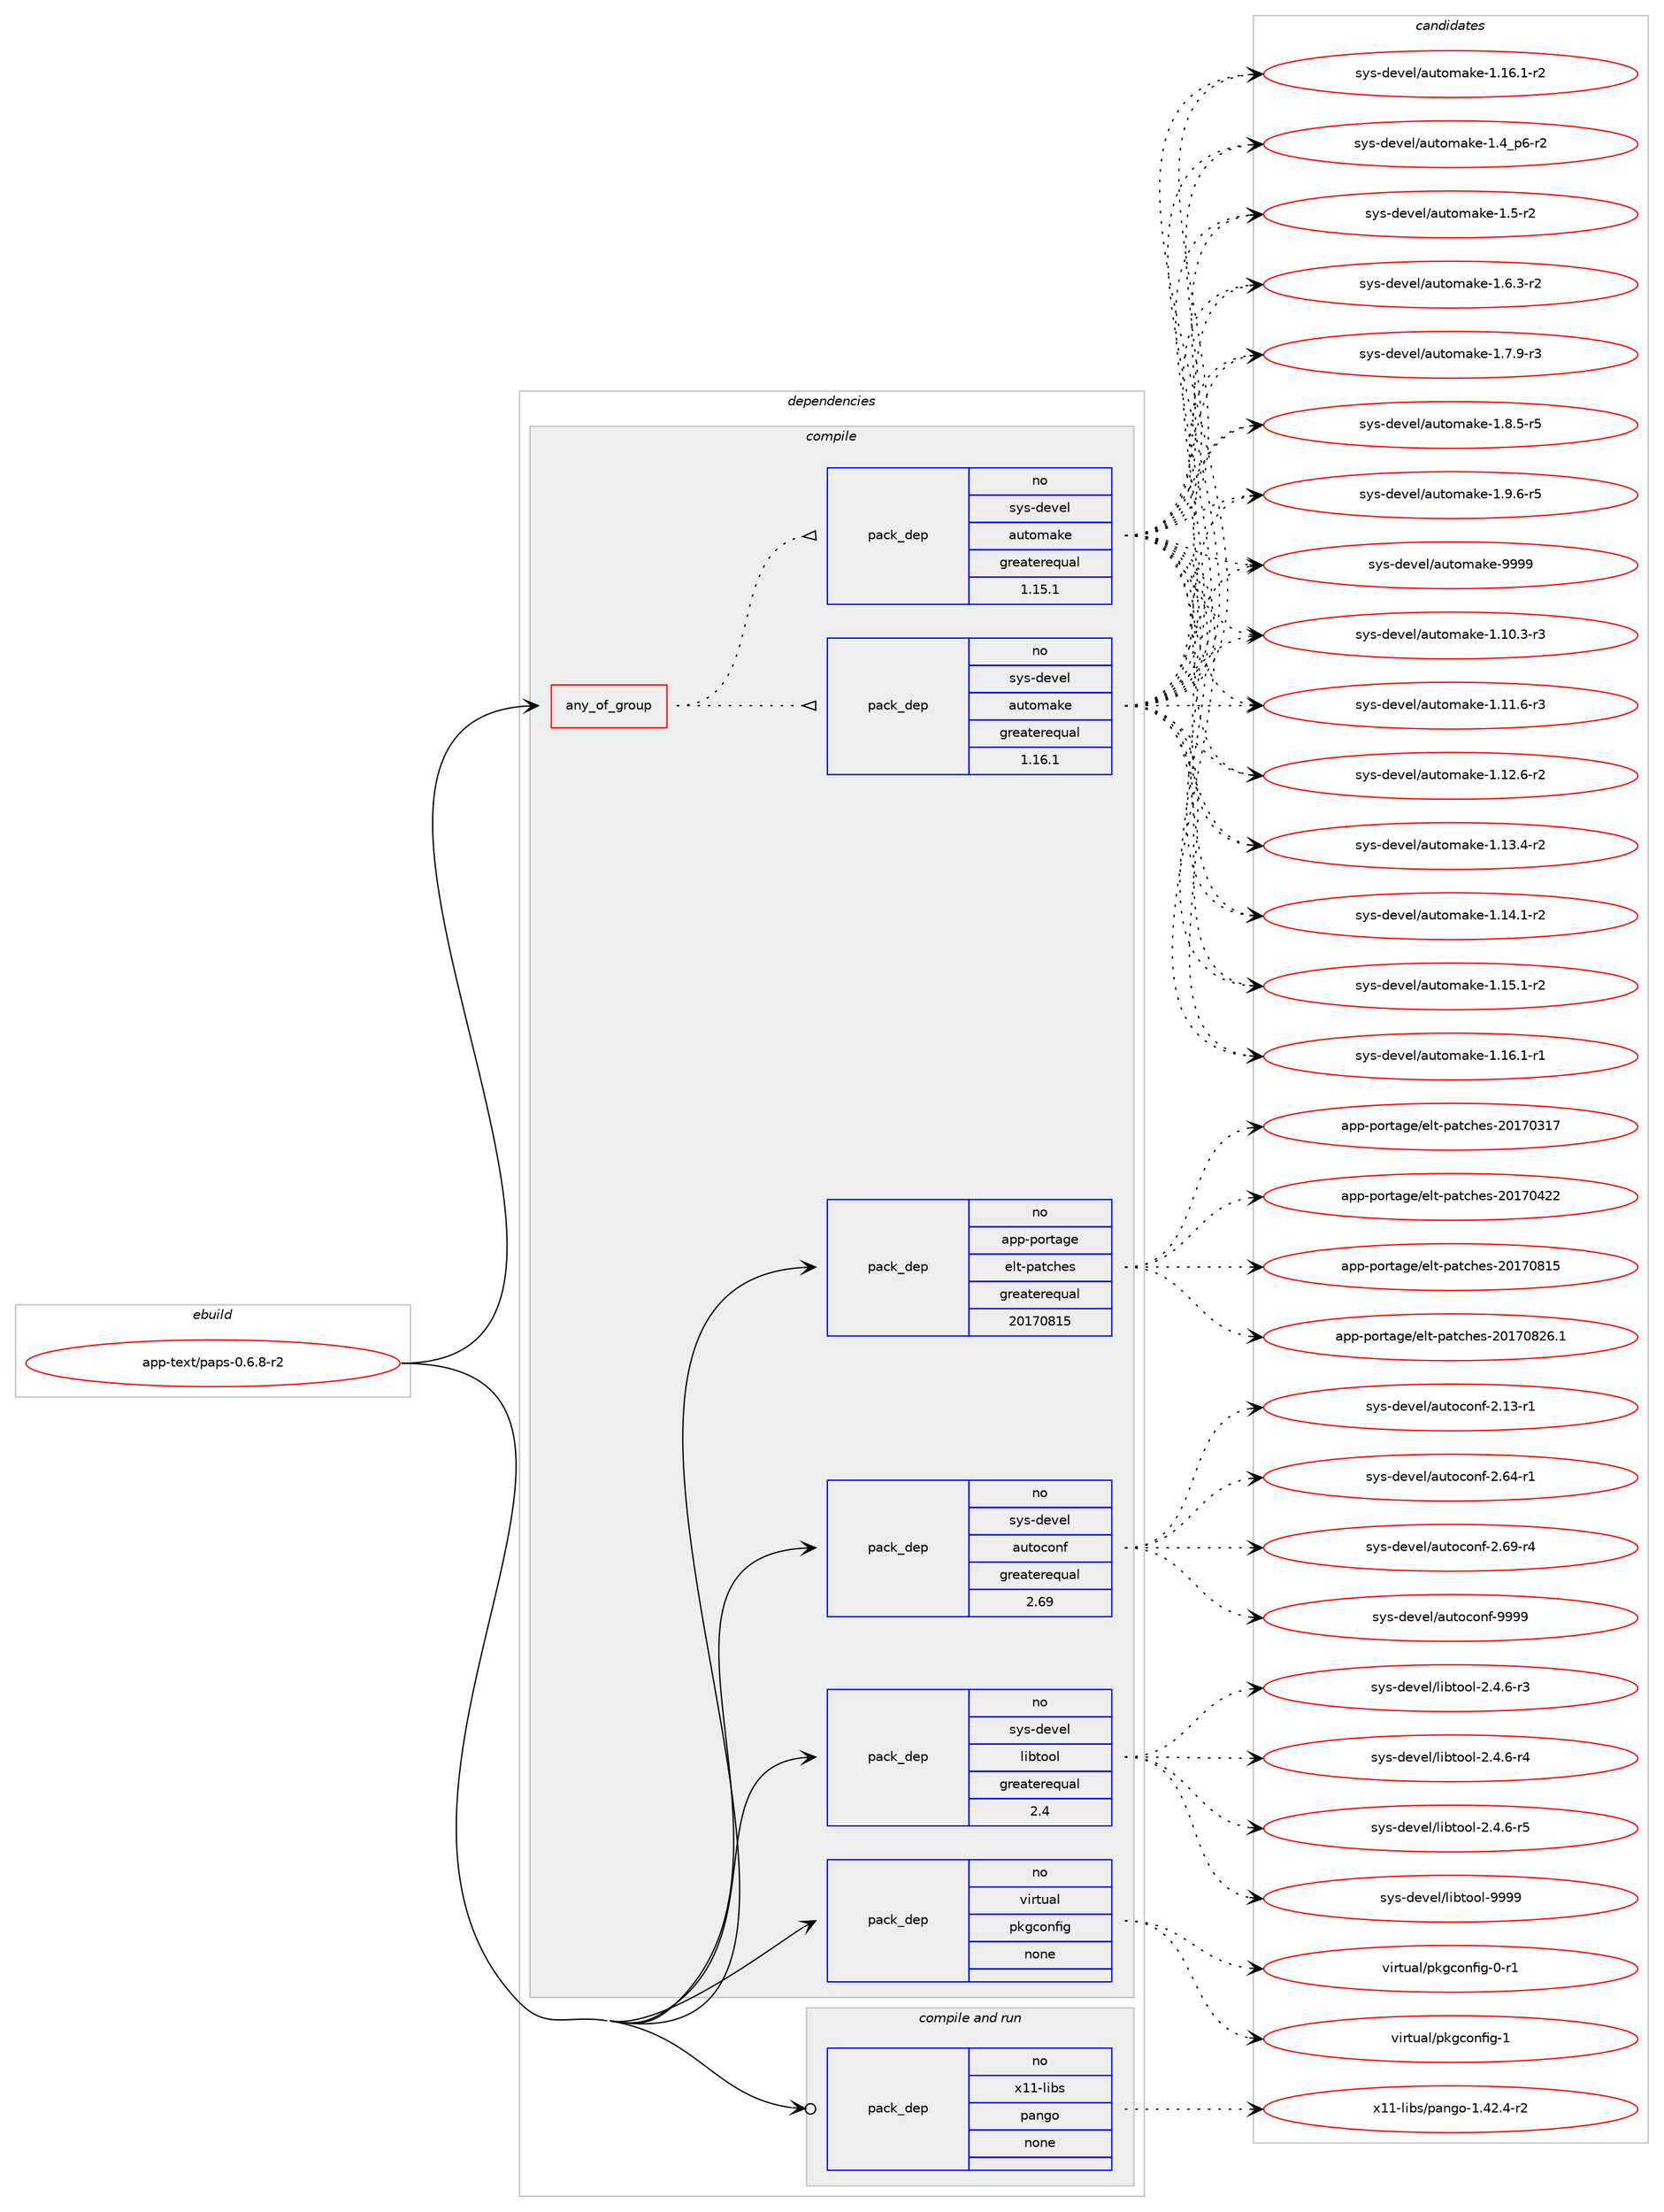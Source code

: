 digraph prolog {

# *************
# Graph options
# *************

newrank=true;
concentrate=true;
compound=true;
graph [rankdir=LR,fontname=Helvetica,fontsize=10,ranksep=1.5];#, ranksep=2.5, nodesep=0.2];
edge  [arrowhead=vee];
node  [fontname=Helvetica,fontsize=10];

# **********
# The ebuild
# **********

subgraph cluster_leftcol {
color=gray;
rank=same;
label=<<i>ebuild</i>>;
id [label="app-text/paps-0.6.8-r2", color=red, width=4, href="../app-text/paps-0.6.8-r2.svg"];
}

# ****************
# The dependencies
# ****************

subgraph cluster_midcol {
color=gray;
label=<<i>dependencies</i>>;
subgraph cluster_compile {
fillcolor="#eeeeee";
style=filled;
label=<<i>compile</i>>;
subgraph any8930 {
dependency510988 [label=<<TABLE BORDER="0" CELLBORDER="1" CELLSPACING="0" CELLPADDING="4"><TR><TD CELLPADDING="10">any_of_group</TD></TR></TABLE>>, shape=none, color=red];subgraph pack380097 {
dependency510989 [label=<<TABLE BORDER="0" CELLBORDER="1" CELLSPACING="0" CELLPADDING="4" WIDTH="220"><TR><TD ROWSPAN="6" CELLPADDING="30">pack_dep</TD></TR><TR><TD WIDTH="110">no</TD></TR><TR><TD>sys-devel</TD></TR><TR><TD>automake</TD></TR><TR><TD>greaterequal</TD></TR><TR><TD>1.16.1</TD></TR></TABLE>>, shape=none, color=blue];
}
dependency510988:e -> dependency510989:w [weight=20,style="dotted",arrowhead="oinv"];
subgraph pack380098 {
dependency510990 [label=<<TABLE BORDER="0" CELLBORDER="1" CELLSPACING="0" CELLPADDING="4" WIDTH="220"><TR><TD ROWSPAN="6" CELLPADDING="30">pack_dep</TD></TR><TR><TD WIDTH="110">no</TD></TR><TR><TD>sys-devel</TD></TR><TR><TD>automake</TD></TR><TR><TD>greaterequal</TD></TR><TR><TD>1.15.1</TD></TR></TABLE>>, shape=none, color=blue];
}
dependency510988:e -> dependency510990:w [weight=20,style="dotted",arrowhead="oinv"];
}
id:e -> dependency510988:w [weight=20,style="solid",arrowhead="vee"];
subgraph pack380099 {
dependency510991 [label=<<TABLE BORDER="0" CELLBORDER="1" CELLSPACING="0" CELLPADDING="4" WIDTH="220"><TR><TD ROWSPAN="6" CELLPADDING="30">pack_dep</TD></TR><TR><TD WIDTH="110">no</TD></TR><TR><TD>app-portage</TD></TR><TR><TD>elt-patches</TD></TR><TR><TD>greaterequal</TD></TR><TR><TD>20170815</TD></TR></TABLE>>, shape=none, color=blue];
}
id:e -> dependency510991:w [weight=20,style="solid",arrowhead="vee"];
subgraph pack380100 {
dependency510992 [label=<<TABLE BORDER="0" CELLBORDER="1" CELLSPACING="0" CELLPADDING="4" WIDTH="220"><TR><TD ROWSPAN="6" CELLPADDING="30">pack_dep</TD></TR><TR><TD WIDTH="110">no</TD></TR><TR><TD>sys-devel</TD></TR><TR><TD>autoconf</TD></TR><TR><TD>greaterequal</TD></TR><TR><TD>2.69</TD></TR></TABLE>>, shape=none, color=blue];
}
id:e -> dependency510992:w [weight=20,style="solid",arrowhead="vee"];
subgraph pack380101 {
dependency510993 [label=<<TABLE BORDER="0" CELLBORDER="1" CELLSPACING="0" CELLPADDING="4" WIDTH="220"><TR><TD ROWSPAN="6" CELLPADDING="30">pack_dep</TD></TR><TR><TD WIDTH="110">no</TD></TR><TR><TD>sys-devel</TD></TR><TR><TD>libtool</TD></TR><TR><TD>greaterequal</TD></TR><TR><TD>2.4</TD></TR></TABLE>>, shape=none, color=blue];
}
id:e -> dependency510993:w [weight=20,style="solid",arrowhead="vee"];
subgraph pack380102 {
dependency510994 [label=<<TABLE BORDER="0" CELLBORDER="1" CELLSPACING="0" CELLPADDING="4" WIDTH="220"><TR><TD ROWSPAN="6" CELLPADDING="30">pack_dep</TD></TR><TR><TD WIDTH="110">no</TD></TR><TR><TD>virtual</TD></TR><TR><TD>pkgconfig</TD></TR><TR><TD>none</TD></TR><TR><TD></TD></TR></TABLE>>, shape=none, color=blue];
}
id:e -> dependency510994:w [weight=20,style="solid",arrowhead="vee"];
}
subgraph cluster_compileandrun {
fillcolor="#eeeeee";
style=filled;
label=<<i>compile and run</i>>;
subgraph pack380103 {
dependency510995 [label=<<TABLE BORDER="0" CELLBORDER="1" CELLSPACING="0" CELLPADDING="4" WIDTH="220"><TR><TD ROWSPAN="6" CELLPADDING="30">pack_dep</TD></TR><TR><TD WIDTH="110">no</TD></TR><TR><TD>x11-libs</TD></TR><TR><TD>pango</TD></TR><TR><TD>none</TD></TR><TR><TD></TD></TR></TABLE>>, shape=none, color=blue];
}
id:e -> dependency510995:w [weight=20,style="solid",arrowhead="odotvee"];
}
subgraph cluster_run {
fillcolor="#eeeeee";
style=filled;
label=<<i>run</i>>;
}
}

# **************
# The candidates
# **************

subgraph cluster_choices {
rank=same;
color=gray;
label=<<i>candidates</i>>;

subgraph choice380097 {
color=black;
nodesep=1;
choice11512111545100101118101108479711711611110997107101454946494846514511451 [label="sys-devel/automake-1.10.3-r3", color=red, width=4,href="../sys-devel/automake-1.10.3-r3.svg"];
choice11512111545100101118101108479711711611110997107101454946494946544511451 [label="sys-devel/automake-1.11.6-r3", color=red, width=4,href="../sys-devel/automake-1.11.6-r3.svg"];
choice11512111545100101118101108479711711611110997107101454946495046544511450 [label="sys-devel/automake-1.12.6-r2", color=red, width=4,href="../sys-devel/automake-1.12.6-r2.svg"];
choice11512111545100101118101108479711711611110997107101454946495146524511450 [label="sys-devel/automake-1.13.4-r2", color=red, width=4,href="../sys-devel/automake-1.13.4-r2.svg"];
choice11512111545100101118101108479711711611110997107101454946495246494511450 [label="sys-devel/automake-1.14.1-r2", color=red, width=4,href="../sys-devel/automake-1.14.1-r2.svg"];
choice11512111545100101118101108479711711611110997107101454946495346494511450 [label="sys-devel/automake-1.15.1-r2", color=red, width=4,href="../sys-devel/automake-1.15.1-r2.svg"];
choice11512111545100101118101108479711711611110997107101454946495446494511449 [label="sys-devel/automake-1.16.1-r1", color=red, width=4,href="../sys-devel/automake-1.16.1-r1.svg"];
choice11512111545100101118101108479711711611110997107101454946495446494511450 [label="sys-devel/automake-1.16.1-r2", color=red, width=4,href="../sys-devel/automake-1.16.1-r2.svg"];
choice115121115451001011181011084797117116111109971071014549465295112544511450 [label="sys-devel/automake-1.4_p6-r2", color=red, width=4,href="../sys-devel/automake-1.4_p6-r2.svg"];
choice11512111545100101118101108479711711611110997107101454946534511450 [label="sys-devel/automake-1.5-r2", color=red, width=4,href="../sys-devel/automake-1.5-r2.svg"];
choice115121115451001011181011084797117116111109971071014549465446514511450 [label="sys-devel/automake-1.6.3-r2", color=red, width=4,href="../sys-devel/automake-1.6.3-r2.svg"];
choice115121115451001011181011084797117116111109971071014549465546574511451 [label="sys-devel/automake-1.7.9-r3", color=red, width=4,href="../sys-devel/automake-1.7.9-r3.svg"];
choice115121115451001011181011084797117116111109971071014549465646534511453 [label="sys-devel/automake-1.8.5-r5", color=red, width=4,href="../sys-devel/automake-1.8.5-r5.svg"];
choice115121115451001011181011084797117116111109971071014549465746544511453 [label="sys-devel/automake-1.9.6-r5", color=red, width=4,href="../sys-devel/automake-1.9.6-r5.svg"];
choice115121115451001011181011084797117116111109971071014557575757 [label="sys-devel/automake-9999", color=red, width=4,href="../sys-devel/automake-9999.svg"];
dependency510989:e -> choice11512111545100101118101108479711711611110997107101454946494846514511451:w [style=dotted,weight="100"];
dependency510989:e -> choice11512111545100101118101108479711711611110997107101454946494946544511451:w [style=dotted,weight="100"];
dependency510989:e -> choice11512111545100101118101108479711711611110997107101454946495046544511450:w [style=dotted,weight="100"];
dependency510989:e -> choice11512111545100101118101108479711711611110997107101454946495146524511450:w [style=dotted,weight="100"];
dependency510989:e -> choice11512111545100101118101108479711711611110997107101454946495246494511450:w [style=dotted,weight="100"];
dependency510989:e -> choice11512111545100101118101108479711711611110997107101454946495346494511450:w [style=dotted,weight="100"];
dependency510989:e -> choice11512111545100101118101108479711711611110997107101454946495446494511449:w [style=dotted,weight="100"];
dependency510989:e -> choice11512111545100101118101108479711711611110997107101454946495446494511450:w [style=dotted,weight="100"];
dependency510989:e -> choice115121115451001011181011084797117116111109971071014549465295112544511450:w [style=dotted,weight="100"];
dependency510989:e -> choice11512111545100101118101108479711711611110997107101454946534511450:w [style=dotted,weight="100"];
dependency510989:e -> choice115121115451001011181011084797117116111109971071014549465446514511450:w [style=dotted,weight="100"];
dependency510989:e -> choice115121115451001011181011084797117116111109971071014549465546574511451:w [style=dotted,weight="100"];
dependency510989:e -> choice115121115451001011181011084797117116111109971071014549465646534511453:w [style=dotted,weight="100"];
dependency510989:e -> choice115121115451001011181011084797117116111109971071014549465746544511453:w [style=dotted,weight="100"];
dependency510989:e -> choice115121115451001011181011084797117116111109971071014557575757:w [style=dotted,weight="100"];
}
subgraph choice380098 {
color=black;
nodesep=1;
choice11512111545100101118101108479711711611110997107101454946494846514511451 [label="sys-devel/automake-1.10.3-r3", color=red, width=4,href="../sys-devel/automake-1.10.3-r3.svg"];
choice11512111545100101118101108479711711611110997107101454946494946544511451 [label="sys-devel/automake-1.11.6-r3", color=red, width=4,href="../sys-devel/automake-1.11.6-r3.svg"];
choice11512111545100101118101108479711711611110997107101454946495046544511450 [label="sys-devel/automake-1.12.6-r2", color=red, width=4,href="../sys-devel/automake-1.12.6-r2.svg"];
choice11512111545100101118101108479711711611110997107101454946495146524511450 [label="sys-devel/automake-1.13.4-r2", color=red, width=4,href="../sys-devel/automake-1.13.4-r2.svg"];
choice11512111545100101118101108479711711611110997107101454946495246494511450 [label="sys-devel/automake-1.14.1-r2", color=red, width=4,href="../sys-devel/automake-1.14.1-r2.svg"];
choice11512111545100101118101108479711711611110997107101454946495346494511450 [label="sys-devel/automake-1.15.1-r2", color=red, width=4,href="../sys-devel/automake-1.15.1-r2.svg"];
choice11512111545100101118101108479711711611110997107101454946495446494511449 [label="sys-devel/automake-1.16.1-r1", color=red, width=4,href="../sys-devel/automake-1.16.1-r1.svg"];
choice11512111545100101118101108479711711611110997107101454946495446494511450 [label="sys-devel/automake-1.16.1-r2", color=red, width=4,href="../sys-devel/automake-1.16.1-r2.svg"];
choice115121115451001011181011084797117116111109971071014549465295112544511450 [label="sys-devel/automake-1.4_p6-r2", color=red, width=4,href="../sys-devel/automake-1.4_p6-r2.svg"];
choice11512111545100101118101108479711711611110997107101454946534511450 [label="sys-devel/automake-1.5-r2", color=red, width=4,href="../sys-devel/automake-1.5-r2.svg"];
choice115121115451001011181011084797117116111109971071014549465446514511450 [label="sys-devel/automake-1.6.3-r2", color=red, width=4,href="../sys-devel/automake-1.6.3-r2.svg"];
choice115121115451001011181011084797117116111109971071014549465546574511451 [label="sys-devel/automake-1.7.9-r3", color=red, width=4,href="../sys-devel/automake-1.7.9-r3.svg"];
choice115121115451001011181011084797117116111109971071014549465646534511453 [label="sys-devel/automake-1.8.5-r5", color=red, width=4,href="../sys-devel/automake-1.8.5-r5.svg"];
choice115121115451001011181011084797117116111109971071014549465746544511453 [label="sys-devel/automake-1.9.6-r5", color=red, width=4,href="../sys-devel/automake-1.9.6-r5.svg"];
choice115121115451001011181011084797117116111109971071014557575757 [label="sys-devel/automake-9999", color=red, width=4,href="../sys-devel/automake-9999.svg"];
dependency510990:e -> choice11512111545100101118101108479711711611110997107101454946494846514511451:w [style=dotted,weight="100"];
dependency510990:e -> choice11512111545100101118101108479711711611110997107101454946494946544511451:w [style=dotted,weight="100"];
dependency510990:e -> choice11512111545100101118101108479711711611110997107101454946495046544511450:w [style=dotted,weight="100"];
dependency510990:e -> choice11512111545100101118101108479711711611110997107101454946495146524511450:w [style=dotted,weight="100"];
dependency510990:e -> choice11512111545100101118101108479711711611110997107101454946495246494511450:w [style=dotted,weight="100"];
dependency510990:e -> choice11512111545100101118101108479711711611110997107101454946495346494511450:w [style=dotted,weight="100"];
dependency510990:e -> choice11512111545100101118101108479711711611110997107101454946495446494511449:w [style=dotted,weight="100"];
dependency510990:e -> choice11512111545100101118101108479711711611110997107101454946495446494511450:w [style=dotted,weight="100"];
dependency510990:e -> choice115121115451001011181011084797117116111109971071014549465295112544511450:w [style=dotted,weight="100"];
dependency510990:e -> choice11512111545100101118101108479711711611110997107101454946534511450:w [style=dotted,weight="100"];
dependency510990:e -> choice115121115451001011181011084797117116111109971071014549465446514511450:w [style=dotted,weight="100"];
dependency510990:e -> choice115121115451001011181011084797117116111109971071014549465546574511451:w [style=dotted,weight="100"];
dependency510990:e -> choice115121115451001011181011084797117116111109971071014549465646534511453:w [style=dotted,weight="100"];
dependency510990:e -> choice115121115451001011181011084797117116111109971071014549465746544511453:w [style=dotted,weight="100"];
dependency510990:e -> choice115121115451001011181011084797117116111109971071014557575757:w [style=dotted,weight="100"];
}
subgraph choice380099 {
color=black;
nodesep=1;
choice97112112451121111141169710310147101108116451129711699104101115455048495548514955 [label="app-portage/elt-patches-20170317", color=red, width=4,href="../app-portage/elt-patches-20170317.svg"];
choice97112112451121111141169710310147101108116451129711699104101115455048495548525050 [label="app-portage/elt-patches-20170422", color=red, width=4,href="../app-portage/elt-patches-20170422.svg"];
choice97112112451121111141169710310147101108116451129711699104101115455048495548564953 [label="app-portage/elt-patches-20170815", color=red, width=4,href="../app-portage/elt-patches-20170815.svg"];
choice971121124511211111411697103101471011081164511297116991041011154550484955485650544649 [label="app-portage/elt-patches-20170826.1", color=red, width=4,href="../app-portage/elt-patches-20170826.1.svg"];
dependency510991:e -> choice97112112451121111141169710310147101108116451129711699104101115455048495548514955:w [style=dotted,weight="100"];
dependency510991:e -> choice97112112451121111141169710310147101108116451129711699104101115455048495548525050:w [style=dotted,weight="100"];
dependency510991:e -> choice97112112451121111141169710310147101108116451129711699104101115455048495548564953:w [style=dotted,weight="100"];
dependency510991:e -> choice971121124511211111411697103101471011081164511297116991041011154550484955485650544649:w [style=dotted,weight="100"];
}
subgraph choice380100 {
color=black;
nodesep=1;
choice1151211154510010111810110847971171161119911111010245504649514511449 [label="sys-devel/autoconf-2.13-r1", color=red, width=4,href="../sys-devel/autoconf-2.13-r1.svg"];
choice1151211154510010111810110847971171161119911111010245504654524511449 [label="sys-devel/autoconf-2.64-r1", color=red, width=4,href="../sys-devel/autoconf-2.64-r1.svg"];
choice1151211154510010111810110847971171161119911111010245504654574511452 [label="sys-devel/autoconf-2.69-r4", color=red, width=4,href="../sys-devel/autoconf-2.69-r4.svg"];
choice115121115451001011181011084797117116111991111101024557575757 [label="sys-devel/autoconf-9999", color=red, width=4,href="../sys-devel/autoconf-9999.svg"];
dependency510992:e -> choice1151211154510010111810110847971171161119911111010245504649514511449:w [style=dotted,weight="100"];
dependency510992:e -> choice1151211154510010111810110847971171161119911111010245504654524511449:w [style=dotted,weight="100"];
dependency510992:e -> choice1151211154510010111810110847971171161119911111010245504654574511452:w [style=dotted,weight="100"];
dependency510992:e -> choice115121115451001011181011084797117116111991111101024557575757:w [style=dotted,weight="100"];
}
subgraph choice380101 {
color=black;
nodesep=1;
choice1151211154510010111810110847108105981161111111084550465246544511451 [label="sys-devel/libtool-2.4.6-r3", color=red, width=4,href="../sys-devel/libtool-2.4.6-r3.svg"];
choice1151211154510010111810110847108105981161111111084550465246544511452 [label="sys-devel/libtool-2.4.6-r4", color=red, width=4,href="../sys-devel/libtool-2.4.6-r4.svg"];
choice1151211154510010111810110847108105981161111111084550465246544511453 [label="sys-devel/libtool-2.4.6-r5", color=red, width=4,href="../sys-devel/libtool-2.4.6-r5.svg"];
choice1151211154510010111810110847108105981161111111084557575757 [label="sys-devel/libtool-9999", color=red, width=4,href="../sys-devel/libtool-9999.svg"];
dependency510993:e -> choice1151211154510010111810110847108105981161111111084550465246544511451:w [style=dotted,weight="100"];
dependency510993:e -> choice1151211154510010111810110847108105981161111111084550465246544511452:w [style=dotted,weight="100"];
dependency510993:e -> choice1151211154510010111810110847108105981161111111084550465246544511453:w [style=dotted,weight="100"];
dependency510993:e -> choice1151211154510010111810110847108105981161111111084557575757:w [style=dotted,weight="100"];
}
subgraph choice380102 {
color=black;
nodesep=1;
choice11810511411611797108471121071039911111010210510345484511449 [label="virtual/pkgconfig-0-r1", color=red, width=4,href="../virtual/pkgconfig-0-r1.svg"];
choice1181051141161179710847112107103991111101021051034549 [label="virtual/pkgconfig-1", color=red, width=4,href="../virtual/pkgconfig-1.svg"];
dependency510994:e -> choice11810511411611797108471121071039911111010210510345484511449:w [style=dotted,weight="100"];
dependency510994:e -> choice1181051141161179710847112107103991111101021051034549:w [style=dotted,weight="100"];
}
subgraph choice380103 {
color=black;
nodesep=1;
choice120494945108105981154711297110103111454946525046524511450 [label="x11-libs/pango-1.42.4-r2", color=red, width=4,href="../x11-libs/pango-1.42.4-r2.svg"];
dependency510995:e -> choice120494945108105981154711297110103111454946525046524511450:w [style=dotted,weight="100"];
}
}

}
